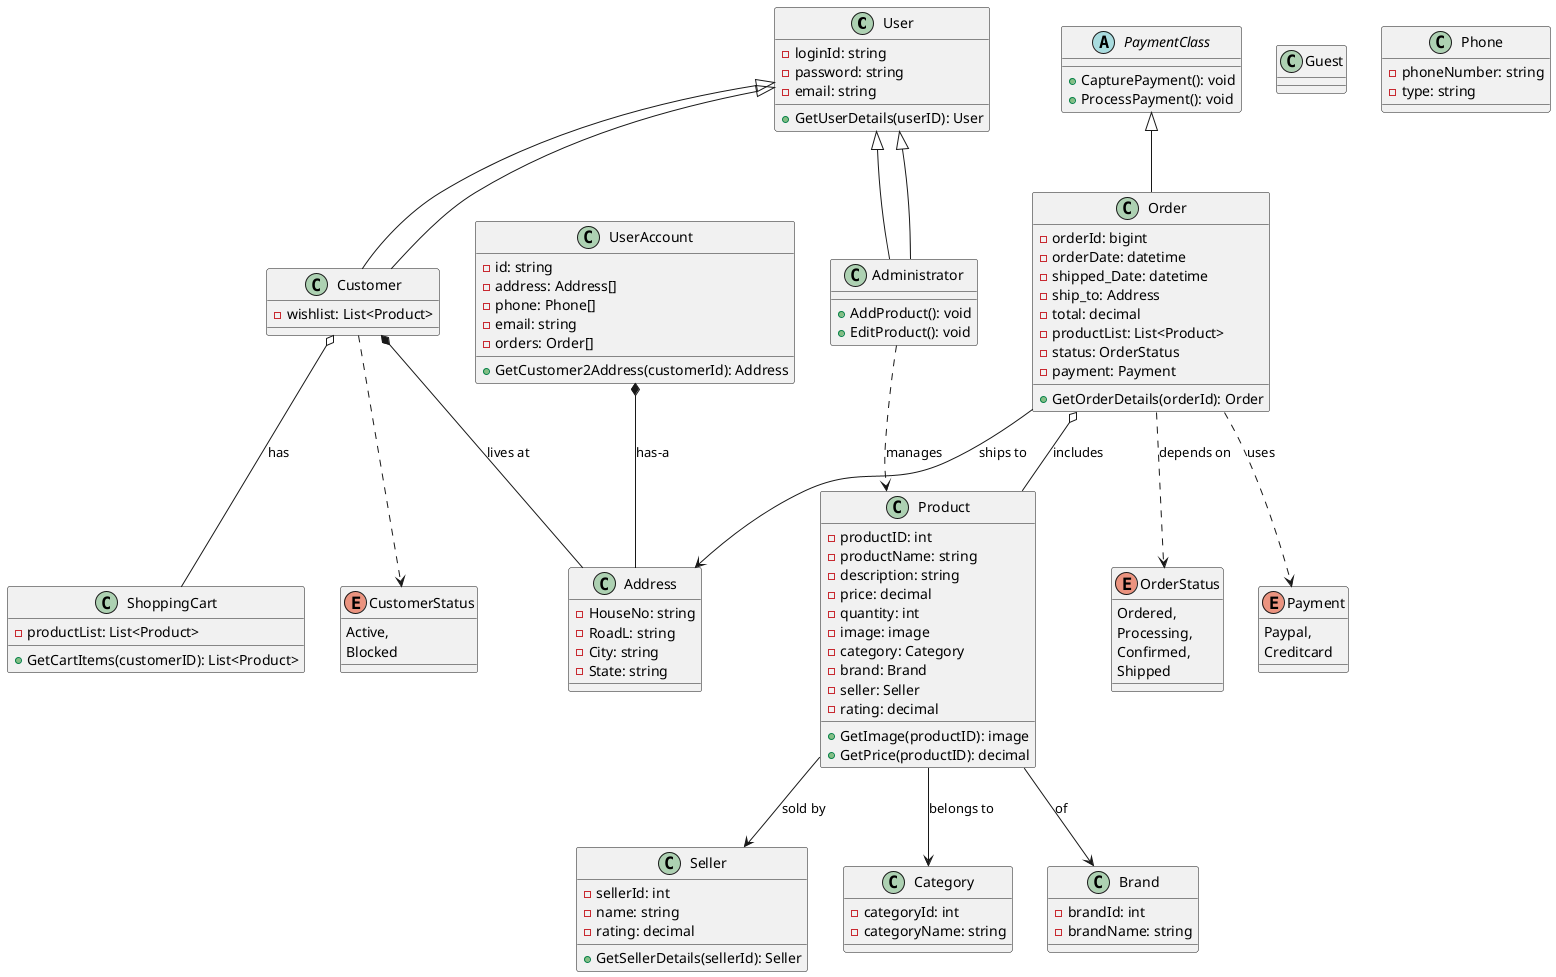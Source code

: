 @startuml
class User {
    -loginId: string
    -password: string
    -email: string
    +GetUserDetails(userID): User
}

class Customer extends User {
    -wishlist: List<Product>
}

class Administrator extends User {
    +AddProduct(): void
    +EditProduct(): void
}

class Guest

class Product {
    -productID: int
    -productName: string
    -description: string
    -price: decimal
    -quantity: int
    -image: image
    -category: Category
    -brand: Brand
    -seller: Seller
    -rating: decimal
    +GetImage(productID): image
    +GetPrice(productID): decimal
}

class ShoppingCart {
    -productList: List<Product>
    +GetCartItems(customerID): List<Product>
}

enum OrderStatus {
    Ordered,
    Processing,
    Confirmed,
    Shipped
}

enum Payment {
    Paypal,
    Creditcard
}

class Order extends PaymentClass {
    -orderId: bigint
    -orderDate: datetime
    -shipped_Date: datetime
    -ship_to: Address
    -total: decimal
    -productList: List<Product>
    +GetOrderDetails(orderId): Order
    -status: OrderStatus
    -payment: Payment
}

abstract class PaymentClass {
    +CapturePayment(): void
    +ProcessPayment(): void
}

class UserAccount {
    -id: string
    -address: Address[]
    -phone: Phone[]
    -email: string
    -orders: Order[]
    +GetCustomer2Address(customerId): Address
}

class Address {
    -HouseNo: string
    -RoadL: string
    -City: string
    -State: string
}

enum CustomerStatus {
    Active,
    Blocked
}

class Seller {
    -sellerId: int
    -name: string
    -rating: decimal
    +GetSellerDetails(sellerId): Seller
}

class Category {
    -categoryId: int
    -categoryName: string
}

class Brand {
    -brandId: int
    -brandName: string
}

class Phone {
    -phoneNumber: string
    -type: string
}
User <|-- Customer
User <|-- Administrator

Customer o-- ShoppingCart : has
Order o-- Product : includes

UserAccount *-- Address : has-a
Customer *-- Address : lives at

Product --> Category : belongs to
Product --> Brand : of
Product --> Seller : sold by
Order --> Address : ships to

Order ..> OrderStatus : depends on
Order ..> Payment : uses
Customer ..> CustomerStatus
Administrator ..> Product : manages

@enduml